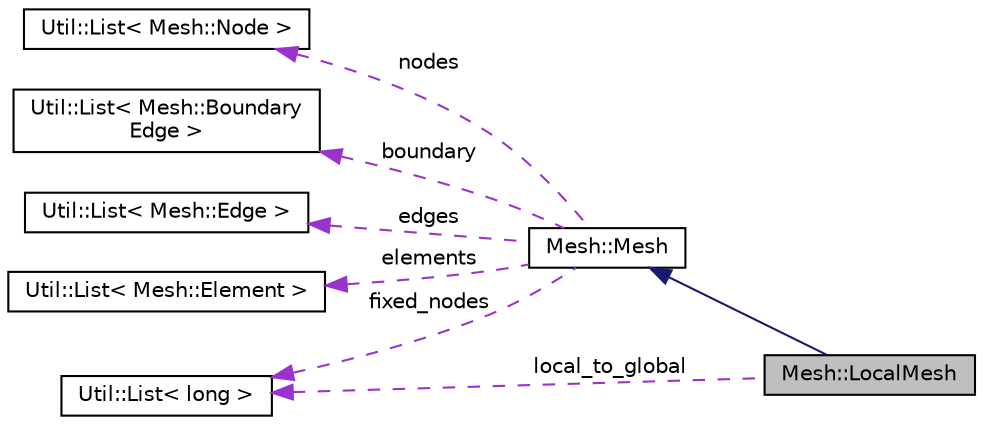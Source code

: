 digraph "Mesh::LocalMesh"
{
 // LATEX_PDF_SIZE
  edge [fontname="Helvetica",fontsize="10",labelfontname="Helvetica",labelfontsize="10"];
  node [fontname="Helvetica",fontsize="10",shape=record];
  rankdir="LR";
  Node1 [label="Mesh::LocalMesh",height=0.2,width=0.4,color="black", fillcolor="grey75", style="filled", fontcolor="black",tooltip=" "];
  Node2 -> Node1 [dir="back",color="midnightblue",fontsize="10",style="solid"];
  Node2 [label="Mesh::Mesh",height=0.2,width=0.4,color="black", fillcolor="white", style="filled",URL="$classMesh_1_1Mesh.html",tooltip="Abstract Mesh Class."];
  Node3 -> Node2 [dir="back",color="darkorchid3",fontsize="10",style="dashed",label=" boundary" ];
  Node3 [label="Util::List\< Mesh::Boundary\lEdge \>",height=0.2,width=0.4,color="black", fillcolor="white", style="filled",URL="$classUtil_1_1List.html",tooltip=" "];
  Node4 -> Node2 [dir="back",color="darkorchid3",fontsize="10",style="dashed",label=" edges" ];
  Node4 [label="Util::List\< Mesh::Edge \>",height=0.2,width=0.4,color="black", fillcolor="white", style="filled",URL="$classUtil_1_1List.html",tooltip=" "];
  Node5 -> Node2 [dir="back",color="darkorchid3",fontsize="10",style="dashed",label=" elements" ];
  Node5 [label="Util::List\< Mesh::Element \>",height=0.2,width=0.4,color="black", fillcolor="white", style="filled",URL="$classUtil_1_1List.html",tooltip=" "];
  Node6 -> Node2 [dir="back",color="darkorchid3",fontsize="10",style="dashed",label=" fixed_nodes" ];
  Node6 [label="Util::List\< long \>",height=0.2,width=0.4,color="black", fillcolor="white", style="filled",URL="$classUtil_1_1List.html",tooltip=" "];
  Node7 -> Node2 [dir="back",color="darkorchid3",fontsize="10",style="dashed",label=" nodes" ];
  Node7 [label="Util::List\< Mesh::Node \>",height=0.2,width=0.4,color="black", fillcolor="white", style="filled",URL="$classUtil_1_1List.html",tooltip=" "];
  Node6 -> Node1 [dir="back",color="darkorchid3",fontsize="10",style="dashed",label=" local_to_global" ];
}
